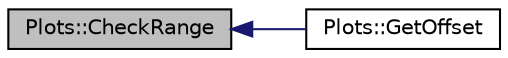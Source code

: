 digraph "Plots::CheckRange"
{
  edge [fontname="Helvetica",fontsize="10",labelfontname="Helvetica",labelfontsize="10"];
  node [fontname="Helvetica",fontsize="10",shape=record];
  rankdir="LR";
  Node1 [label="Plots::CheckRange",height=0.2,width=0.4,color="black", fillcolor="grey75", style="filled", fontcolor="black"];
  Node1 -> Node2 [dir="back",color="midnightblue",fontsize="10",style="solid",fontname="Helvetica"];
  Node2 [label="Plots::GetOffset",height=0.2,width=0.4,color="black", fillcolor="white", style="filled",URL="$d7/d8b/class_plots.html#adc29f9a0571d3b623bed089d4f9daa7a"];
}
